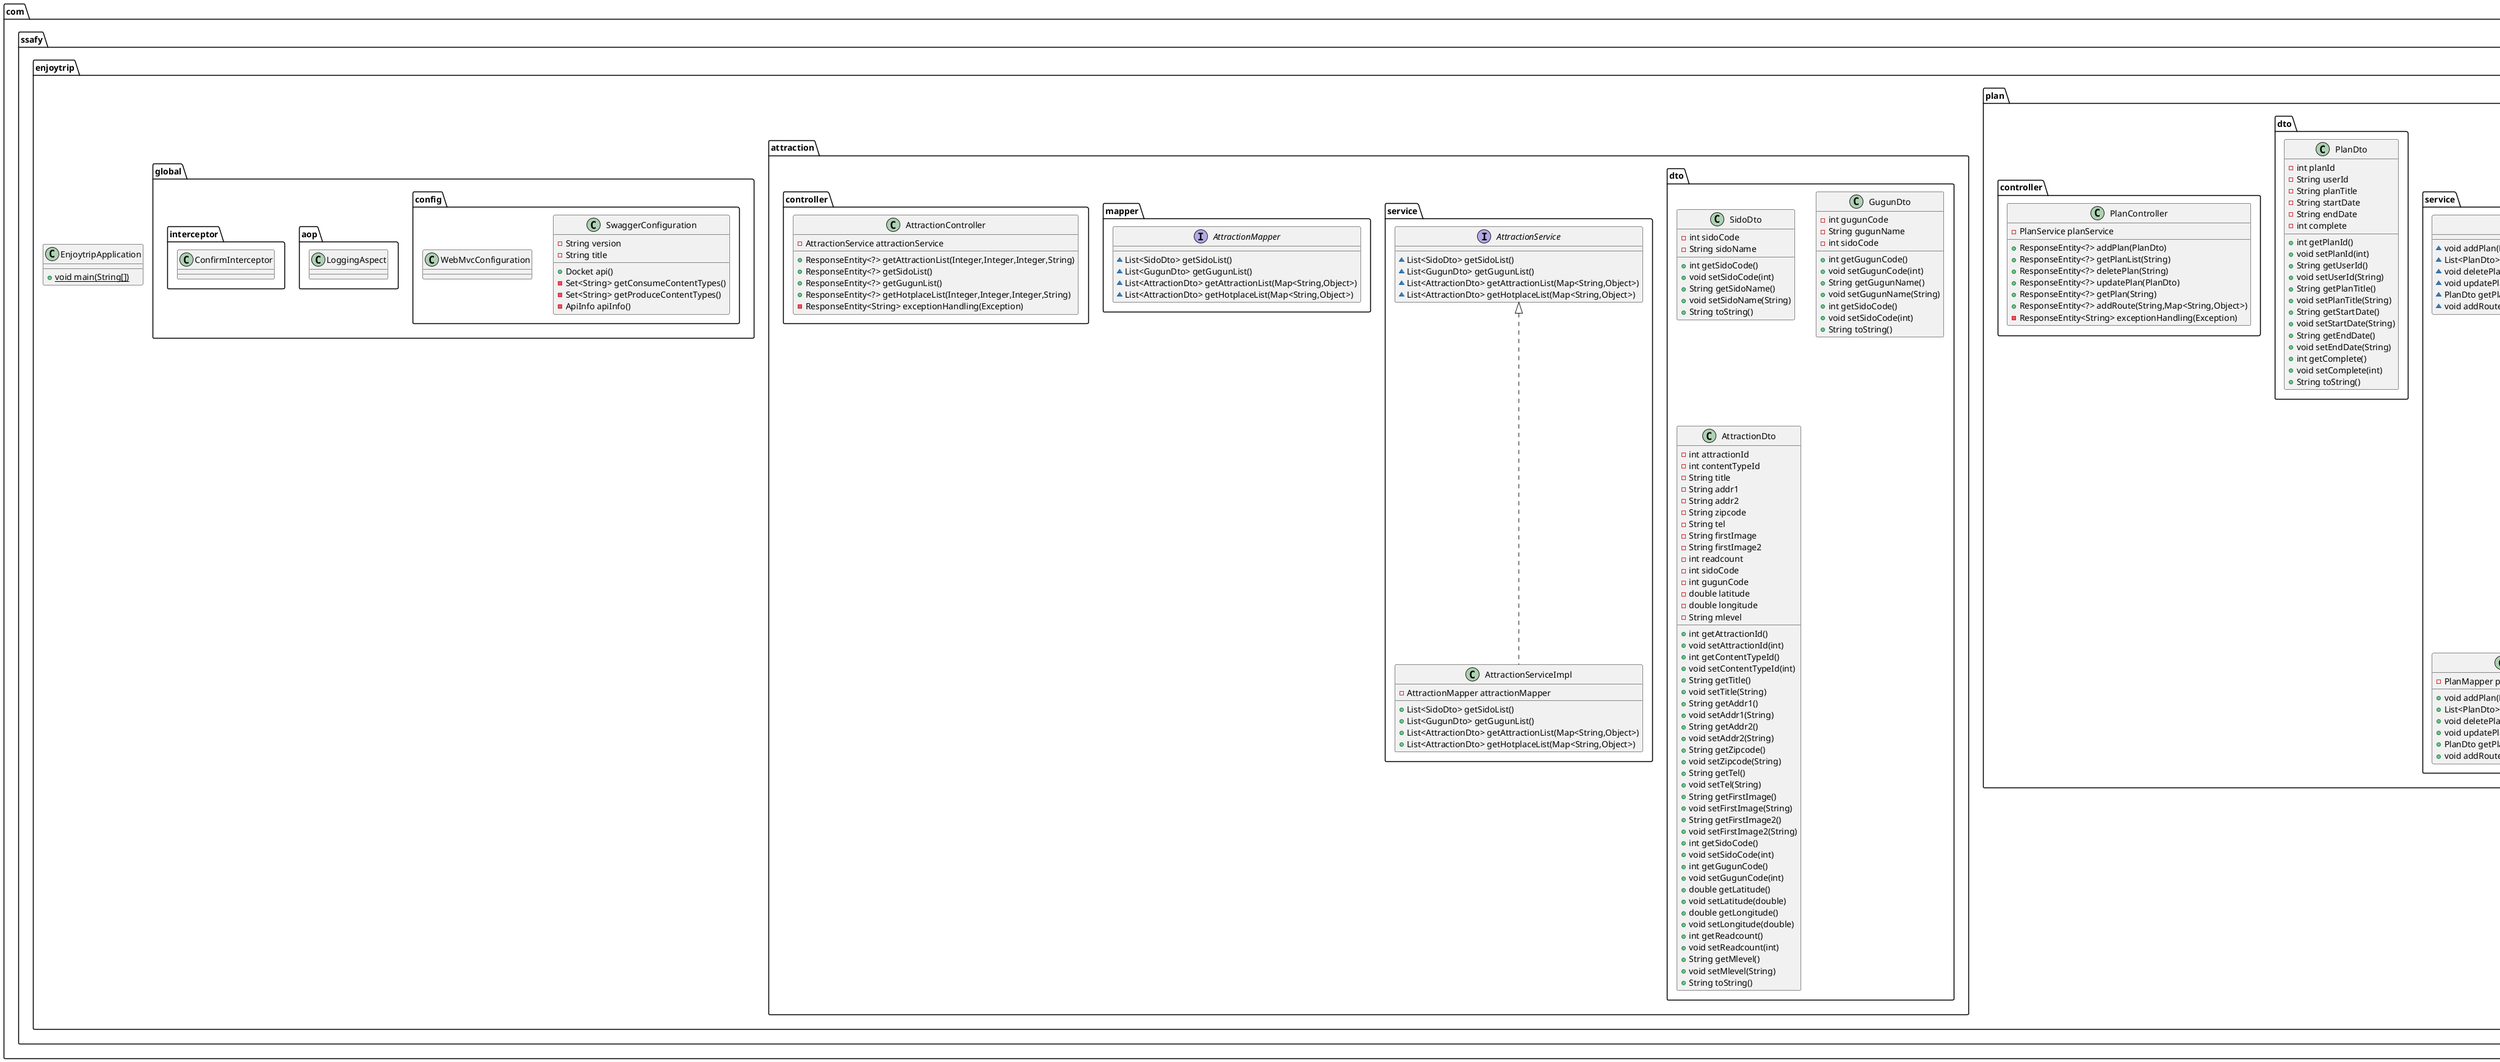 @startuml
interface com.ssafy.enjoytrip.user.mapper.UserMapper {
~ void joinUser(UserDto)
~ UserDto loginUser(UserDto)
~ void updatePw(UserDto)
~ void updateNickname(UserDto)
~ void deleteUser(String)
}
interface com.ssafy.enjoytrip.plan.mapper.PlanMapper {
~ void addPlan(PlanDto)
~ List<PlanDto> getPlanList(String)
~ void deletePlan(String)
~ void updatePlan(PlanDto)
~ PlanDto getPlan(String)
~ void addRoute(String,List<Map<String,Object>>)
}
class com.ssafy.enjoytrip.attraction.dto.SidoDto {
- int sidoCode
- String sidoName
+ int getSidoCode()
+ void setSidoCode(int)
+ String getSidoName()
+ void setSidoName(String)
+ String toString()
}
class com.ssafy.enjoytrip.global.config.SwaggerConfiguration {
- String version
- String title
+ Docket api()
- Set<String> getConsumeContentTypes()
- Set<String> getProduceContentTypes()
- ApiInfo apiInfo()
}
class com.ssafy.enjoytrip.global.aop.LoggingAspect {
}
class com.ssafy.enjoytrip.user.service.UserServiceImpl {
- UserMapper userMapper
+ void joinUser(UserDto)
+ UserDto loginUser(UserDto)
+ UserDto getUserInfo(HttpSession)
+ void updatePw(UserDto)
+ void updateNickname(UserDto)
+ void deleteUser(String)
}
class com.ssafy.enjoytrip.plan.service.PlanServiceImpl {
- PlanMapper planMapper
+ void addPlan(PlanDto)
+ List<PlanDto> getPlanList(String)
+ void deletePlan(String)
+ void updatePlan(PlanDto)
+ PlanDto getPlan(String)
+ void addRoute(String,List<Map<String,Object>>)
}
class com.ssafy.enjoytrip.attraction.dto.GugunDto {
- int gugunCode
- String gugunName
- int sidoCode
+ int getGugunCode()
+ void setGugunCode(int)
+ String getGugunName()
+ void setGugunName(String)
+ int getSidoCode()
+ void setSidoCode(int)
+ String toString()
}
class com.ssafy.enjoytrip.user.controller.UserController {
- UserService userService
+ ResponseEntity<?> join(UserDto)
+ ResponseEntity<?> login(UserDto,HttpSession)
+ ResponseEntity<?> logout(HttpSession)
+ ResponseEntity<?> getUserInfo(HttpSession)
+ ResponseEntity<?> updatePw(String,HttpSession)
+ ResponseEntity<?> updateNickname(String,HttpSession)
+ ResponseEntity<?> deleteUser(String,HttpSession)
- ResponseEntity<String> exceptionHandling(Exception)
}
class com.ssafy.enjoytrip.plan.dto.PlanDto {
- int planId
- String userId
- String planTitle
- String startDate
- String endDate
- int complete
+ int getPlanId()
+ void setPlanId(int)
+ String getUserId()
+ void setUserId(String)
+ String getPlanTitle()
+ void setPlanTitle(String)
+ String getStartDate()
+ void setStartDate(String)
+ String getEndDate()
+ void setEndDate(String)
+ int getComplete()
+ void setComplete(int)
+ String toString()
}
class com.ssafy.enjoytrip.attraction.dto.AttractionDto {
- int attractionId
- int contentTypeId
- String title
- String addr1
- String addr2
- String zipcode
- String tel
- String firstImage
- String firstImage2
- int readcount
- int sidoCode
- int gugunCode
- double latitude
- double longitude
- String mlevel
+ int getAttractionId()
+ void setAttractionId(int)
+ int getContentTypeId()
+ void setContentTypeId(int)
+ String getTitle()
+ void setTitle(String)
+ String getAddr1()
+ void setAddr1(String)
+ String getAddr2()
+ void setAddr2(String)
+ String getZipcode()
+ void setZipcode(String)
+ String getTel()
+ void setTel(String)
+ String getFirstImage()
+ void setFirstImage(String)
+ String getFirstImage2()
+ void setFirstImage2(String)
+ int getSidoCode()
+ void setSidoCode(int)
+ int getGugunCode()
+ void setGugunCode(int)
+ double getLatitude()
+ void setLatitude(double)
+ double getLongitude()
+ void setLongitude(double)
+ int getReadcount()
+ void setReadcount(int)
+ String getMlevel()
+ void setMlevel(String)
+ String toString()
}
class com.ssafy.enjoytrip.EnjoytripApplication {
+ {static} void main(String[])
}
class com.ssafy.enjoytrip.plan.controller.PlanController {
- PlanService planService
+ ResponseEntity<?> addPlan(PlanDto)
+ ResponseEntity<?> getPlanList(String)
+ ResponseEntity<?> deletePlan(String)
+ ResponseEntity<?> updatePlan(PlanDto)
+ ResponseEntity<?> getPlan(String)
+ ResponseEntity<?> addRoute(String,Map<String,Object>)
- ResponseEntity<String> exceptionHandling(Exception)
}
interface com.ssafy.enjoytrip.plan.service.PlanService {
~ void addPlan(PlanDto)
~ List<PlanDto> getPlanList(String)
~ void deletePlan(String)
~ void updatePlan(PlanDto)
~ PlanDto getPlan(String)
~ void addRoute(String,List<Map<String,Object>>)
}
interface com.ssafy.enjoytrip.attraction.service.AttractionService {
~ List<SidoDto> getSidoList()
~ List<GugunDto> getGugunList()
~ List<AttractionDto> getAttractionList(Map<String,Object>)
~ List<AttractionDto> getHotplaceList(Map<String,Object>)
}
interface com.ssafy.enjoytrip.user.service.UserService {
~ void joinUser(UserDto)
~ UserDto loginUser(UserDto)
~ UserDto getUserInfo(HttpSession)
~ void updatePw(UserDto)
~ void updateNickname(UserDto)
~ void deleteUser(String)
}
class com.ssafy.enjoytrip.global.interceptor.ConfirmInterceptor {
}
class com.ssafy.enjoytrip.user.dto.UserDto {
- String id
- String name
- String nickname
- String pw
- String email
+ String getId()
+ void setId(String)
+ String getName()
+ void setName(String)
+ String getNickname()
+ void setNickname(String)
+ String getPw()
+ void setPw(String)
+ String getEmail()
+ void setEmail(String)
+ String toString()
}
class com.ssafy.enjoytrip.attraction.service.AttractionServiceImpl {
- AttractionMapper attractionMapper
+ List<SidoDto> getSidoList()
+ List<GugunDto> getGugunList()
+ List<AttractionDto> getAttractionList(Map<String,Object>)
+ List<AttractionDto> getHotplaceList(Map<String,Object>)
}
interface com.ssafy.enjoytrip.attraction.mapper.AttractionMapper {
~ List<SidoDto> getSidoList()
~ List<GugunDto> getGugunList()
~ List<AttractionDto> getAttractionList(Map<String,Object>)
~ List<AttractionDto> getHotplaceList(Map<String,Object>)
}
class com.ssafy.enjoytrip.attraction.controller.AttractionController {
- AttractionService attractionService
+ ResponseEntity<?> getAttractionList(Integer,Integer,Integer,String)
+ ResponseEntity<?> getSidoList()
+ ResponseEntity<?> getGugunList()
+ ResponseEntity<?> getHotplaceList(Integer,Integer,Integer,String)
- ResponseEntity<String> exceptionHandling(Exception)
}
class com.ssafy.enjoytrip.global.config.WebMvcConfiguration {
}


com.ssafy.enjoytrip.user.service.UserService <|.. com.ssafy.enjoytrip.user.service.UserServiceImpl
com.ssafy.enjoytrip.plan.service.PlanService <|.. com.ssafy.enjoytrip.plan.service.PlanServiceImpl
com.ssafy.enjoytrip.attraction.service.AttractionService <|.. com.ssafy.enjoytrip.attraction.service.AttractionServiceImpl
@enduml